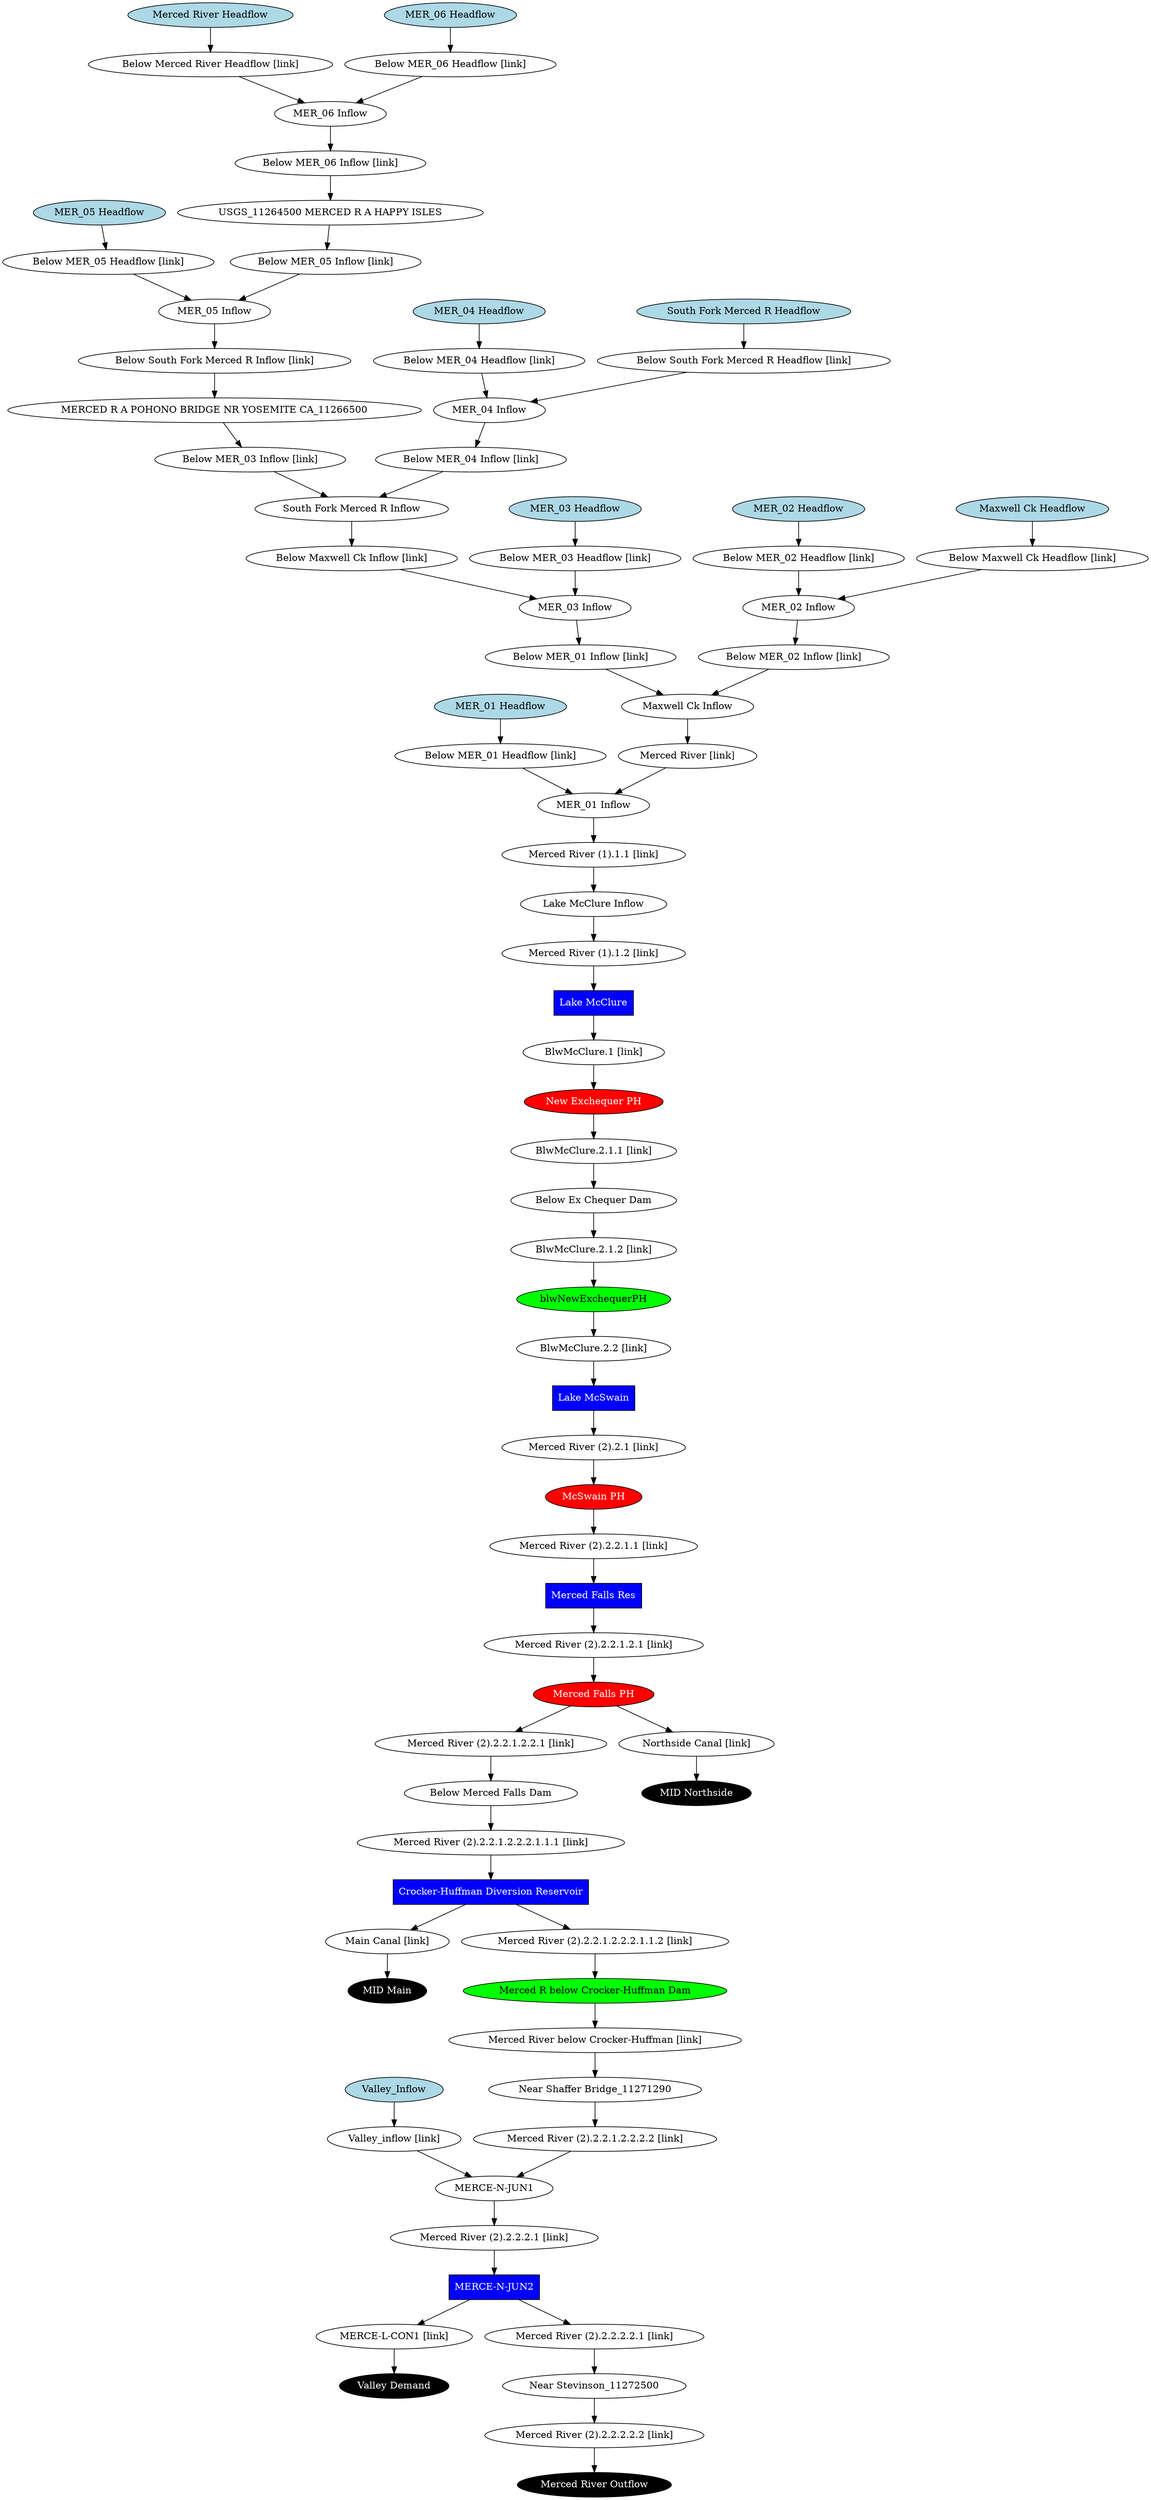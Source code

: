 // merced
digraph merced {
	"Below Maxwell Ck Headflow [link]" [fillcolor=white fontcolor=black shape=oval style=filled]
	"Below Maxwell Ck Inflow [link]" [fillcolor=white fontcolor=black shape=oval style=filled]
	"Below Merced River Headflow [link]" [fillcolor=white fontcolor=black shape=oval style=filled]
	"Below MER_01 Headflow [link]" [fillcolor=white fontcolor=black shape=oval style=filled]
	"Below MER_01 Inflow [link]" [fillcolor=white fontcolor=black shape=oval style=filled]
	"Below MER_02 Headflow [link]" [fillcolor=white fontcolor=black shape=oval style=filled]
	"Below MER_02 Inflow [link]" [fillcolor=white fontcolor=black shape=oval style=filled]
	"Below MER_03 Headflow [link]" [fillcolor=white fontcolor=black shape=oval style=filled]
	"Below MER_03 Inflow [link]" [fillcolor=white fontcolor=black shape=oval style=filled]
	"Below MER_04 Headflow [link]" [fillcolor=white fontcolor=black shape=oval style=filled]
	"Below MER_04 Inflow [link]" [fillcolor=white fontcolor=black shape=oval style=filled]
	"Below MER_05 Headflow [link]" [fillcolor=white fontcolor=black shape=oval style=filled]
	"Below MER_05 Inflow [link]" [fillcolor=white fontcolor=black shape=oval style=filled]
	"Below MER_06 Headflow [link]" [fillcolor=white fontcolor=black shape=oval style=filled]
	"Below MER_06 Inflow [link]" [fillcolor=white fontcolor=black shape=oval style=filled]
	"Below South Fork Merced R Headflow [link]" [fillcolor=white fontcolor=black shape=oval style=filled]
	"Below South Fork Merced R Inflow [link]" [fillcolor=white fontcolor=black shape=oval style=filled]
	"BlwMcClure.1 [link]" [fillcolor=white fontcolor=black shape=oval style=filled]
	"BlwMcClure.2.1.1 [link]" [fillcolor=white fontcolor=black shape=oval style=filled]
	"BlwMcClure.2.1.2 [link]" [fillcolor=white fontcolor=black shape=oval style=filled]
	"BlwMcClure.2.2 [link]" [fillcolor=white fontcolor=black shape=oval style=filled]
	"Main Canal [link]" [fillcolor=white fontcolor=black shape=oval style=filled]
	"MERCE-L-CON1 [link]" [fillcolor=white fontcolor=black shape=oval style=filled]
	"Merced River [link]" [fillcolor=white fontcolor=black shape=oval style=filled]
	"Merced River (1).1.1 [link]" [fillcolor=white fontcolor=black shape=oval style=filled]
	"Merced River (1).1.2 [link]" [fillcolor=white fontcolor=black shape=oval style=filled]
	"Merced River (2).2.1 [link]" [fillcolor=white fontcolor=black shape=oval style=filled]
	"Merced River (2).2.2.1.1 [link]" [fillcolor=white fontcolor=black shape=oval style=filled]
	"Merced River (2).2.2.1.2.1 [link]" [fillcolor=white fontcolor=black shape=oval style=filled]
	"Merced River (2).2.2.1.2.2.1 [link]" [fillcolor=white fontcolor=black shape=oval style=filled]
	"Merced River (2).2.2.1.2.2.2.1.1.1 [link]" [fillcolor=white fontcolor=black shape=oval style=filled]
	"Merced River (2).2.2.1.2.2.2.1.1.2 [link]" [fillcolor=white fontcolor=black shape=oval style=filled]
	"Merced River (2).2.2.1.2.2.2.2 [link]" [fillcolor=white fontcolor=black shape=oval style=filled]
	"Merced River (2).2.2.2.1 [link]" [fillcolor=white fontcolor=black shape=oval style=filled]
	"Merced River (2).2.2.2.2.1 [link]" [fillcolor=white fontcolor=black shape=oval style=filled]
	"Merced River (2).2.2.2.2.2 [link]" [fillcolor=white fontcolor=black shape=oval style=filled]
	"Merced River below Crocker-Huffman [link]" [fillcolor=white fontcolor=black shape=oval style=filled]
	"Northside Canal [link]" [fillcolor=white fontcolor=black shape=oval style=filled]
	"Valley_inflow [link]" [fillcolor=white fontcolor=black shape=oval style=filled]
	"Below Ex Chequer Dam" [fillcolor=white fontcolor=black shape=oval style=filled]
	"Below Merced Falls Dam" [fillcolor=white fontcolor=black shape=oval style=filled]
	blwNewExchequerPH [fillcolor=green fontcolor=black shape=oval style=filled]
	"Crocker-Huffman Diversion Reservoir" [fillcolor=blue fontcolor=white shape=rect style=filled]
	"Lake McClure" [fillcolor=blue fontcolor=white shape=rect style=filled]
	"Lake McClure Inflow" [fillcolor=white fontcolor=black shape=oval style=filled]
	"Lake McSwain" [fillcolor=blue fontcolor=white shape=rect style=filled]
	"Maxwell Ck Headflow" [fillcolor=lightblue fontcolor=black shape=oval style=filled]
	"Maxwell Ck Inflow" [fillcolor=white fontcolor=black shape=oval style=filled]
	"McSwain PH" [fillcolor=red fontcolor=white shape=oval style=filled]
	"MERCE-N-JUN1" [fillcolor=white fontcolor=black shape=oval style=filled]
	"MERCE-N-JUN2" [fillcolor=blue fontcolor=white shape=rect style=filled]
	"Merced Falls PH" [fillcolor=red fontcolor=white shape=oval style=filled]
	"Merced Falls Res" [fillcolor=blue fontcolor=white shape=rect style=filled]
	"MERCED R A POHONO BRIDGE NR YOSEMITE CA_11266500" [fillcolor=white fontcolor=black shape=oval style=filled]
	"Merced R below Crocker-Huffman Dam" [fillcolor=green fontcolor=black shape=oval style=filled]
	"Merced River Headflow" [fillcolor=lightblue fontcolor=black shape=oval style=filled]
	"Merced River Outflow" [fillcolor=black fontcolor=white shape=oval style=filled]
	"MER_01 Headflow" [fillcolor=lightblue fontcolor=black shape=oval style=filled]
	"MER_01 Inflow" [fillcolor=white fontcolor=black shape=oval style=filled]
	"MER_02 Headflow" [fillcolor=lightblue fontcolor=black shape=oval style=filled]
	"MER_02 Inflow" [fillcolor=white fontcolor=black shape=oval style=filled]
	"MER_03 Headflow" [fillcolor=lightblue fontcolor=black shape=oval style=filled]
	"MER_03 Inflow" [fillcolor=white fontcolor=black shape=oval style=filled]
	"MER_04 Headflow" [fillcolor=lightblue fontcolor=black shape=oval style=filled]
	"MER_04 Inflow" [fillcolor=white fontcolor=black shape=oval style=filled]
	"MER_05 Headflow" [fillcolor=lightblue fontcolor=black shape=oval style=filled]
	"MER_05 Inflow" [fillcolor=white fontcolor=black shape=oval style=filled]
	"MER_06 Headflow" [fillcolor=lightblue fontcolor=black shape=oval style=filled]
	"MER_06 Inflow" [fillcolor=white fontcolor=black shape=oval style=filled]
	"MID Main" [fillcolor=black fontcolor=white shape=oval style=filled]
	"MID Northside" [fillcolor=black fontcolor=white shape=oval style=filled]
	"Near Shaffer Bridge_11271290" [fillcolor=white fontcolor=black shape=oval style=filled]
	"Near Stevinson_11272500" [fillcolor=white fontcolor=black shape=oval style=filled]
	"New Exchequer PH" [fillcolor=red fontcolor=white shape=oval style=filled]
	"South Fork Merced R Headflow" [fillcolor=lightblue fontcolor=black shape=oval style=filled]
	"South Fork Merced R Inflow" [fillcolor=white fontcolor=black shape=oval style=filled]
	"USGS_11264500 MERCED R A HAPPY ISLES" [fillcolor=white fontcolor=black shape=oval style=filled]
	"Valley Demand" [fillcolor=black fontcolor=white shape=oval style=filled]
	Valley_Inflow [fillcolor=lightblue fontcolor=black shape=oval style=filled]
	"Maxwell Ck Headflow" -> "Below Maxwell Ck Headflow [link]"
	"Below Maxwell Ck Headflow [link]" -> "MER_02 Inflow"
	"South Fork Merced R Inflow" -> "Below Maxwell Ck Inflow [link]"
	"Below Maxwell Ck Inflow [link]" -> "MER_03 Inflow"
	"Merced River Headflow" -> "Below Merced River Headflow [link]"
	"Below Merced River Headflow [link]" -> "MER_06 Inflow"
	"MER_01 Headflow" -> "Below MER_01 Headflow [link]"
	"Below MER_01 Headflow [link]" -> "MER_01 Inflow"
	"MER_03 Inflow" -> "Below MER_01 Inflow [link]"
	"Below MER_01 Inflow [link]" -> "Maxwell Ck Inflow"
	"MER_02 Headflow" -> "Below MER_02 Headflow [link]"
	"Below MER_02 Headflow [link]" -> "MER_02 Inflow"
	"MER_02 Inflow" -> "Below MER_02 Inflow [link]"
	"Below MER_02 Inflow [link]" -> "Maxwell Ck Inflow"
	"MER_03 Headflow" -> "Below MER_03 Headflow [link]"
	"Below MER_03 Headflow [link]" -> "MER_03 Inflow"
	"MERCED R A POHONO BRIDGE NR YOSEMITE CA_11266500" -> "Below MER_03 Inflow [link]"
	"Below MER_03 Inflow [link]" -> "South Fork Merced R Inflow"
	"MER_04 Headflow" -> "Below MER_04 Headflow [link]"
	"Below MER_04 Headflow [link]" -> "MER_04 Inflow"
	"MER_04 Inflow" -> "Below MER_04 Inflow [link]"
	"Below MER_04 Inflow [link]" -> "South Fork Merced R Inflow"
	"MER_05 Headflow" -> "Below MER_05 Headflow [link]"
	"Below MER_05 Headflow [link]" -> "MER_05 Inflow"
	"USGS_11264500 MERCED R A HAPPY ISLES" -> "Below MER_05 Inflow [link]"
	"Below MER_05 Inflow [link]" -> "MER_05 Inflow"
	"MER_06 Headflow" -> "Below MER_06 Headflow [link]"
	"Below MER_06 Headflow [link]" -> "MER_06 Inflow"
	"MER_06 Inflow" -> "Below MER_06 Inflow [link]"
	"Below MER_06 Inflow [link]" -> "USGS_11264500 MERCED R A HAPPY ISLES"
	"South Fork Merced R Headflow" -> "Below South Fork Merced R Headflow [link]"
	"Below South Fork Merced R Headflow [link]" -> "MER_04 Inflow"
	"MER_05 Inflow" -> "Below South Fork Merced R Inflow [link]"
	"Below South Fork Merced R Inflow [link]" -> "MERCED R A POHONO BRIDGE NR YOSEMITE CA_11266500"
	"Lake McClure" -> "BlwMcClure.1 [link]"
	"BlwMcClure.1 [link]" -> "New Exchequer PH"
	"New Exchequer PH" -> "BlwMcClure.2.1.1 [link]"
	"BlwMcClure.2.1.1 [link]" -> "Below Ex Chequer Dam"
	"Below Ex Chequer Dam" -> "BlwMcClure.2.1.2 [link]"
	"BlwMcClure.2.1.2 [link]" -> blwNewExchequerPH
	blwNewExchequerPH -> "BlwMcClure.2.2 [link]"
	"BlwMcClure.2.2 [link]" -> "Lake McSwain"
	"Crocker-Huffman Diversion Reservoir" -> "Main Canal [link]"
	"Main Canal [link]" -> "MID Main"
	"MERCE-N-JUN2" -> "MERCE-L-CON1 [link]"
	"MERCE-L-CON1 [link]" -> "Valley Demand"
	"Maxwell Ck Inflow" -> "Merced River [link]"
	"Merced River [link]" -> "MER_01 Inflow"
	"MER_01 Inflow" -> "Merced River (1).1.1 [link]"
	"Merced River (1).1.1 [link]" -> "Lake McClure Inflow"
	"Lake McClure Inflow" -> "Merced River (1).1.2 [link]"
	"Merced River (1).1.2 [link]" -> "Lake McClure"
	"Lake McSwain" -> "Merced River (2).2.1 [link]"
	"Merced River (2).2.1 [link]" -> "McSwain PH"
	"McSwain PH" -> "Merced River (2).2.2.1.1 [link]"
	"Merced River (2).2.2.1.1 [link]" -> "Merced Falls Res"
	"Merced Falls Res" -> "Merced River (2).2.2.1.2.1 [link]"
	"Merced River (2).2.2.1.2.1 [link]" -> "Merced Falls PH"
	"Merced Falls PH" -> "Merced River (2).2.2.1.2.2.1 [link]"
	"Merced River (2).2.2.1.2.2.1 [link]" -> "Below Merced Falls Dam"
	"Below Merced Falls Dam" -> "Merced River (2).2.2.1.2.2.2.1.1.1 [link]"
	"Merced River (2).2.2.1.2.2.2.1.1.1 [link]" -> "Crocker-Huffman Diversion Reservoir"
	"Crocker-Huffman Diversion Reservoir" -> "Merced River (2).2.2.1.2.2.2.1.1.2 [link]"
	"Merced River (2).2.2.1.2.2.2.1.1.2 [link]" -> "Merced R below Crocker-Huffman Dam"
	"Near Shaffer Bridge_11271290" -> "Merced River (2).2.2.1.2.2.2.2 [link]"
	"Merced River (2).2.2.1.2.2.2.2 [link]" -> "MERCE-N-JUN1"
	"MERCE-N-JUN1" -> "Merced River (2).2.2.2.1 [link]"
	"Merced River (2).2.2.2.1 [link]" -> "MERCE-N-JUN2"
	"MERCE-N-JUN2" -> "Merced River (2).2.2.2.2.1 [link]"
	"Merced River (2).2.2.2.2.1 [link]" -> "Near Stevinson_11272500"
	"Near Stevinson_11272500" -> "Merced River (2).2.2.2.2.2 [link]"
	"Merced River (2).2.2.2.2.2 [link]" -> "Merced River Outflow"
	"Merced R below Crocker-Huffman Dam" -> "Merced River below Crocker-Huffman [link]"
	"Merced River below Crocker-Huffman [link]" -> "Near Shaffer Bridge_11271290"
	"Merced Falls PH" -> "Northside Canal [link]"
	"Northside Canal [link]" -> "MID Northside"
	Valley_Inflow -> "Valley_inflow [link]"
	"Valley_inflow [link]" -> "MERCE-N-JUN1"
}

